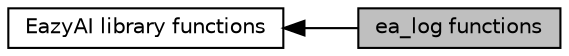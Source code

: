 digraph "ea_log functions"
{
  bgcolor="transparent";
  edge [fontname="Helvetica",fontsize="10",labelfontname="Helvetica",labelfontsize="10"];
  node [fontname="Helvetica",fontsize="10",shape=box];
  rankdir=LR;
  Node2 [label="EazyAI library functions",height=0.2,width=0.4,color="black",URL="$da/d24/group__eazyai-api-details.html",tooltip="Definition of functions in EazyAI library."];
  Node1 [label="ea_log functions",height=0.2,width=0.4,color="black", fillcolor="grey75", style="filled", fontcolor="black",tooltip="Definition of ea_log functions."];
  Node2->Node1 [shape=plaintext, dir="back", style="solid"];
}
